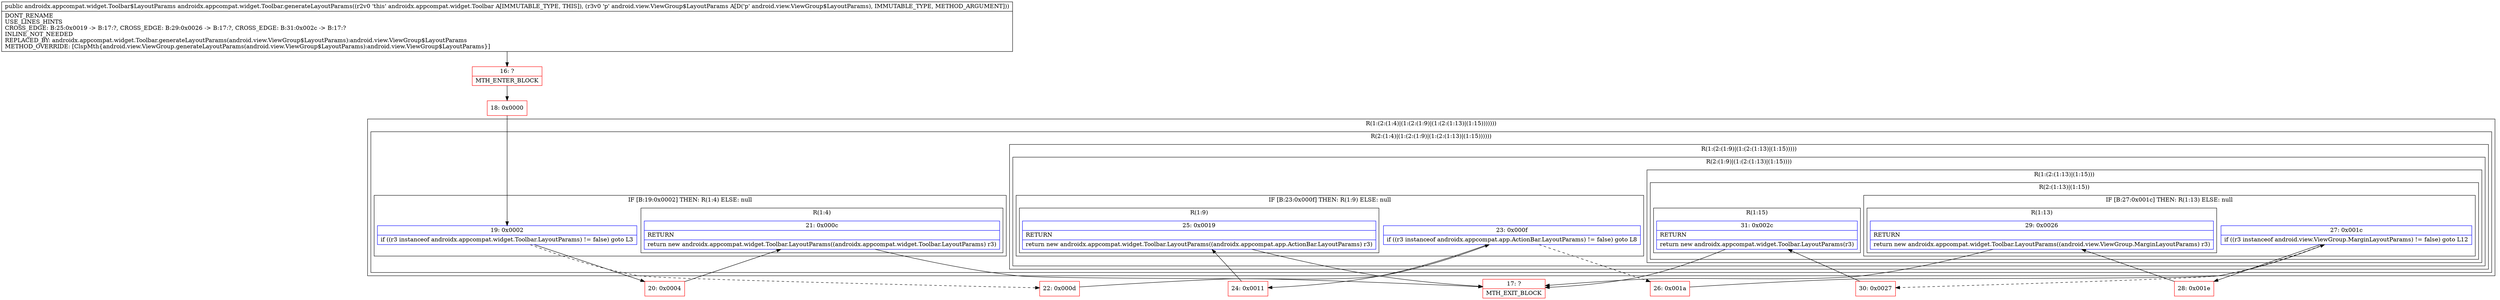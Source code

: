 digraph "CFG forandroidx.appcompat.widget.Toolbar.generateLayoutParams(Landroid\/view\/ViewGroup$LayoutParams;)Landroidx\/appcompat\/widget\/Toolbar$LayoutParams;" {
subgraph cluster_Region_1134221997 {
label = "R(1:(2:(1:4)|(1:(2:(1:9)|(1:(2:(1:13)|(1:15)))))))";
node [shape=record,color=blue];
subgraph cluster_Region_577939109 {
label = "R(2:(1:4)|(1:(2:(1:9)|(1:(2:(1:13)|(1:15))))))";
node [shape=record,color=blue];
subgraph cluster_IfRegion_32439422 {
label = "IF [B:19:0x0002] THEN: R(1:4) ELSE: null";
node [shape=record,color=blue];
Node_19 [shape=record,label="{19\:\ 0x0002|if ((r3 instanceof androidx.appcompat.widget.Toolbar.LayoutParams) != false) goto L3\l}"];
subgraph cluster_Region_1460536107 {
label = "R(1:4)";
node [shape=record,color=blue];
Node_21 [shape=record,label="{21\:\ 0x000c|RETURN\l|return new androidx.appcompat.widget.Toolbar.LayoutParams((androidx.appcompat.widget.Toolbar.LayoutParams) r3)\l}"];
}
}
subgraph cluster_Region_1112859861 {
label = "R(1:(2:(1:9)|(1:(2:(1:13)|(1:15)))))";
node [shape=record,color=blue];
subgraph cluster_Region_1965307316 {
label = "R(2:(1:9)|(1:(2:(1:13)|(1:15))))";
node [shape=record,color=blue];
subgraph cluster_IfRegion_64957026 {
label = "IF [B:23:0x000f] THEN: R(1:9) ELSE: null";
node [shape=record,color=blue];
Node_23 [shape=record,label="{23\:\ 0x000f|if ((r3 instanceof androidx.appcompat.app.ActionBar.LayoutParams) != false) goto L8\l}"];
subgraph cluster_Region_611280489 {
label = "R(1:9)";
node [shape=record,color=blue];
Node_25 [shape=record,label="{25\:\ 0x0019|RETURN\l|return new androidx.appcompat.widget.Toolbar.LayoutParams((androidx.appcompat.app.ActionBar.LayoutParams) r3)\l}"];
}
}
subgraph cluster_Region_1098402941 {
label = "R(1:(2:(1:13)|(1:15)))";
node [shape=record,color=blue];
subgraph cluster_Region_354764915 {
label = "R(2:(1:13)|(1:15))";
node [shape=record,color=blue];
subgraph cluster_IfRegion_1867775119 {
label = "IF [B:27:0x001c] THEN: R(1:13) ELSE: null";
node [shape=record,color=blue];
Node_27 [shape=record,label="{27\:\ 0x001c|if ((r3 instanceof android.view.ViewGroup.MarginLayoutParams) != false) goto L12\l}"];
subgraph cluster_Region_818975522 {
label = "R(1:13)";
node [shape=record,color=blue];
Node_29 [shape=record,label="{29\:\ 0x0026|RETURN\l|return new androidx.appcompat.widget.Toolbar.LayoutParams((android.view.ViewGroup.MarginLayoutParams) r3)\l}"];
}
}
subgraph cluster_Region_868756193 {
label = "R(1:15)";
node [shape=record,color=blue];
Node_31 [shape=record,label="{31\:\ 0x002c|RETURN\l|return new androidx.appcompat.widget.Toolbar.LayoutParams(r3)\l}"];
}
}
}
}
}
}
}
Node_16 [shape=record,color=red,label="{16\:\ ?|MTH_ENTER_BLOCK\l}"];
Node_18 [shape=record,color=red,label="{18\:\ 0x0000}"];
Node_20 [shape=record,color=red,label="{20\:\ 0x0004}"];
Node_17 [shape=record,color=red,label="{17\:\ ?|MTH_EXIT_BLOCK\l}"];
Node_22 [shape=record,color=red,label="{22\:\ 0x000d}"];
Node_24 [shape=record,color=red,label="{24\:\ 0x0011}"];
Node_26 [shape=record,color=red,label="{26\:\ 0x001a}"];
Node_28 [shape=record,color=red,label="{28\:\ 0x001e}"];
Node_30 [shape=record,color=red,label="{30\:\ 0x0027}"];
MethodNode[shape=record,label="{public androidx.appcompat.widget.Toolbar$LayoutParams androidx.appcompat.widget.Toolbar.generateLayoutParams((r2v0 'this' androidx.appcompat.widget.Toolbar A[IMMUTABLE_TYPE, THIS]), (r3v0 'p' android.view.ViewGroup$LayoutParams A[D('p' android.view.ViewGroup$LayoutParams), IMMUTABLE_TYPE, METHOD_ARGUMENT]))  | DONT_RENAME\lUSE_LINES_HINTS\lCROSS_EDGE: B:25:0x0019 \-\> B:17:?, CROSS_EDGE: B:29:0x0026 \-\> B:17:?, CROSS_EDGE: B:31:0x002c \-\> B:17:?\lINLINE_NOT_NEEDED\lREPLACED_BY: androidx.appcompat.widget.Toolbar.generateLayoutParams(android.view.ViewGroup$LayoutParams):android.view.ViewGroup$LayoutParams\lMETHOD_OVERRIDE: [ClspMth\{android.view.ViewGroup.generateLayoutParams(android.view.ViewGroup$LayoutParams):android.view.ViewGroup$LayoutParams\}]\l}"];
MethodNode -> Node_16;Node_19 -> Node_20;
Node_19 -> Node_22[style=dashed];
Node_21 -> Node_17;
Node_23 -> Node_24;
Node_23 -> Node_26[style=dashed];
Node_25 -> Node_17;
Node_27 -> Node_28;
Node_27 -> Node_30[style=dashed];
Node_29 -> Node_17;
Node_31 -> Node_17;
Node_16 -> Node_18;
Node_18 -> Node_19;
Node_20 -> Node_21;
Node_22 -> Node_23;
Node_24 -> Node_25;
Node_26 -> Node_27;
Node_28 -> Node_29;
Node_30 -> Node_31;
}


